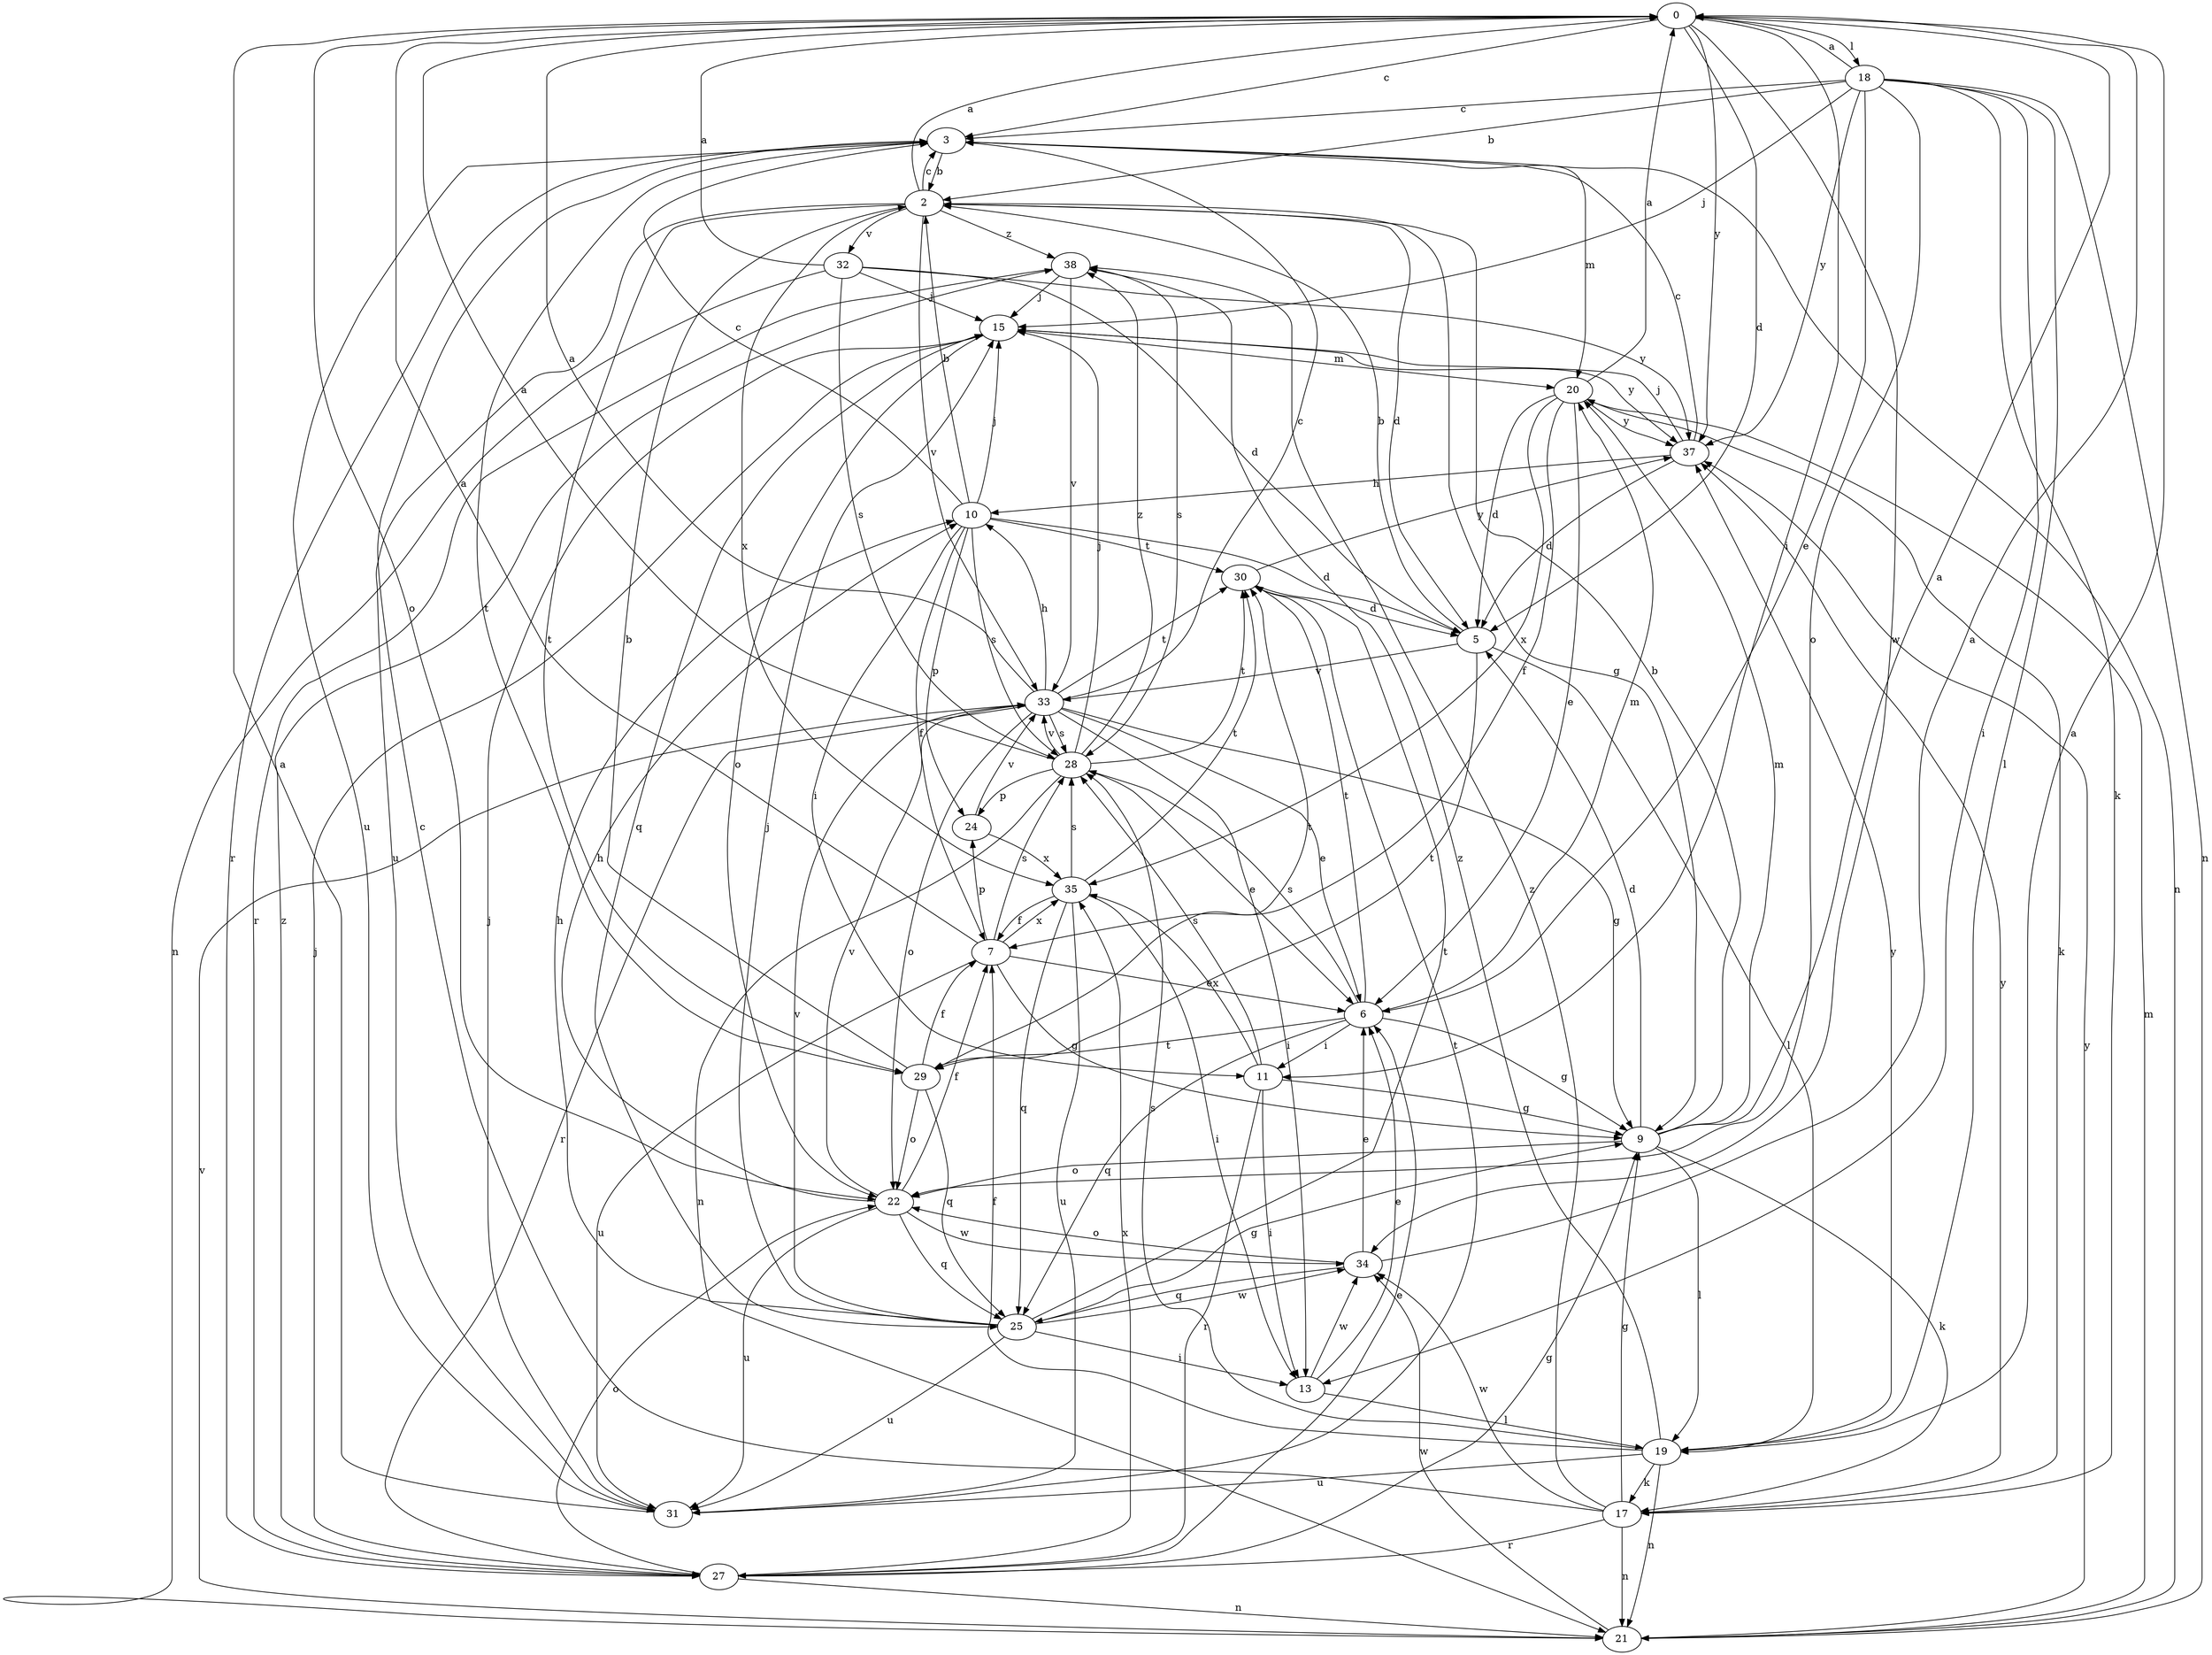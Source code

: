 strict digraph  {
0;
2;
3;
5;
6;
7;
9;
10;
11;
13;
15;
17;
18;
19;
20;
21;
22;
24;
25;
27;
28;
29;
30;
31;
32;
33;
34;
35;
37;
38;
0 -> 3  [label=c];
0 -> 5  [label=d];
0 -> 11  [label=i];
0 -> 18  [label=l];
0 -> 22  [label=o];
0 -> 34  [label=w];
0 -> 37  [label=y];
2 -> 0  [label=a];
2 -> 3  [label=c];
2 -> 5  [label=d];
2 -> 9  [label=g];
2 -> 29  [label=t];
2 -> 31  [label=u];
2 -> 32  [label=v];
2 -> 33  [label=v];
2 -> 35  [label=x];
2 -> 38  [label=z];
3 -> 2  [label=b];
3 -> 20  [label=m];
3 -> 21  [label=n];
3 -> 27  [label=r];
3 -> 29  [label=t];
3 -> 31  [label=u];
5 -> 2  [label=b];
5 -> 19  [label=l];
5 -> 29  [label=t];
5 -> 33  [label=v];
6 -> 9  [label=g];
6 -> 11  [label=i];
6 -> 20  [label=m];
6 -> 25  [label=q];
6 -> 28  [label=s];
6 -> 29  [label=t];
6 -> 30  [label=t];
7 -> 0  [label=a];
7 -> 6  [label=e];
7 -> 9  [label=g];
7 -> 24  [label=p];
7 -> 28  [label=s];
7 -> 31  [label=u];
7 -> 35  [label=x];
9 -> 0  [label=a];
9 -> 2  [label=b];
9 -> 5  [label=d];
9 -> 17  [label=k];
9 -> 19  [label=l];
9 -> 20  [label=m];
9 -> 22  [label=o];
10 -> 2  [label=b];
10 -> 3  [label=c];
10 -> 5  [label=d];
10 -> 7  [label=f];
10 -> 11  [label=i];
10 -> 15  [label=j];
10 -> 24  [label=p];
10 -> 28  [label=s];
10 -> 30  [label=t];
11 -> 9  [label=g];
11 -> 13  [label=i];
11 -> 27  [label=r];
11 -> 28  [label=s];
11 -> 35  [label=x];
13 -> 6  [label=e];
13 -> 19  [label=l];
13 -> 34  [label=w];
15 -> 20  [label=m];
15 -> 22  [label=o];
15 -> 25  [label=q];
15 -> 37  [label=y];
17 -> 3  [label=c];
17 -> 9  [label=g];
17 -> 21  [label=n];
17 -> 27  [label=r];
17 -> 34  [label=w];
17 -> 37  [label=y];
17 -> 38  [label=z];
18 -> 0  [label=a];
18 -> 2  [label=b];
18 -> 3  [label=c];
18 -> 6  [label=e];
18 -> 13  [label=i];
18 -> 15  [label=j];
18 -> 17  [label=k];
18 -> 19  [label=l];
18 -> 21  [label=n];
18 -> 22  [label=o];
18 -> 37  [label=y];
19 -> 0  [label=a];
19 -> 7  [label=f];
19 -> 17  [label=k];
19 -> 21  [label=n];
19 -> 28  [label=s];
19 -> 31  [label=u];
19 -> 37  [label=y];
19 -> 38  [label=z];
20 -> 0  [label=a];
20 -> 5  [label=d];
20 -> 6  [label=e];
20 -> 7  [label=f];
20 -> 17  [label=k];
20 -> 35  [label=x];
20 -> 37  [label=y];
21 -> 20  [label=m];
21 -> 33  [label=v];
21 -> 34  [label=w];
21 -> 37  [label=y];
22 -> 7  [label=f];
22 -> 10  [label=h];
22 -> 25  [label=q];
22 -> 31  [label=u];
22 -> 33  [label=v];
22 -> 34  [label=w];
24 -> 33  [label=v];
24 -> 35  [label=x];
25 -> 9  [label=g];
25 -> 10  [label=h];
25 -> 13  [label=i];
25 -> 15  [label=j];
25 -> 30  [label=t];
25 -> 31  [label=u];
25 -> 33  [label=v];
25 -> 34  [label=w];
27 -> 6  [label=e];
27 -> 9  [label=g];
27 -> 15  [label=j];
27 -> 21  [label=n];
27 -> 22  [label=o];
27 -> 35  [label=x];
27 -> 38  [label=z];
28 -> 0  [label=a];
28 -> 6  [label=e];
28 -> 15  [label=j];
28 -> 21  [label=n];
28 -> 24  [label=p];
28 -> 30  [label=t];
28 -> 33  [label=v];
28 -> 38  [label=z];
29 -> 2  [label=b];
29 -> 7  [label=f];
29 -> 22  [label=o];
29 -> 25  [label=q];
29 -> 30  [label=t];
30 -> 5  [label=d];
30 -> 37  [label=y];
31 -> 0  [label=a];
31 -> 15  [label=j];
31 -> 30  [label=t];
32 -> 0  [label=a];
32 -> 5  [label=d];
32 -> 15  [label=j];
32 -> 21  [label=n];
32 -> 28  [label=s];
32 -> 37  [label=y];
33 -> 0  [label=a];
33 -> 3  [label=c];
33 -> 6  [label=e];
33 -> 9  [label=g];
33 -> 10  [label=h];
33 -> 13  [label=i];
33 -> 22  [label=o];
33 -> 27  [label=r];
33 -> 28  [label=s];
33 -> 30  [label=t];
34 -> 0  [label=a];
34 -> 6  [label=e];
34 -> 22  [label=o];
34 -> 25  [label=q];
35 -> 7  [label=f];
35 -> 13  [label=i];
35 -> 25  [label=q];
35 -> 28  [label=s];
35 -> 30  [label=t];
35 -> 31  [label=u];
37 -> 3  [label=c];
37 -> 5  [label=d];
37 -> 10  [label=h];
37 -> 15  [label=j];
38 -> 15  [label=j];
38 -> 27  [label=r];
38 -> 28  [label=s];
38 -> 33  [label=v];
}
